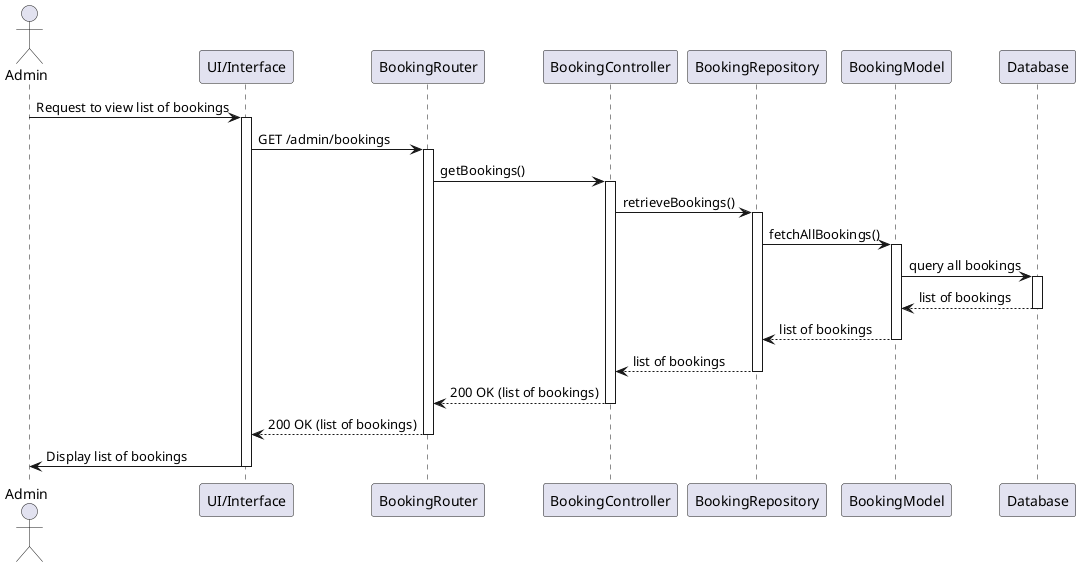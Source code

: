 @startuml
actor Admin
participant "UI/Interface" as UI
participant "BookingRouter" as Router
participant "BookingController" as Controller
participant "BookingRepository" as Repository
participant "BookingModel" as BookingModel
participant "Database" as DB

Admin -> UI: Request to view list of bookings
activate UI
UI -> Router: GET /admin/bookings
activate Router
Router -> Controller: getBookings()
activate Controller
Controller -> Repository: retrieveBookings()
activate Repository

Repository -> BookingModel: fetchAllBookings()
activate BookingModel
BookingModel -> DB: query all bookings
activate DB
DB --> BookingModel: list of bookings
deactivate DB
BookingModel --> Repository: list of bookings
deactivate BookingModel
Repository --> Controller: list of bookings
deactivate Repository

Controller --> Router: 200 OK (list of bookings)
deactivate Controller
Router --> UI: 200 OK (list of bookings)
deactivate Router
UI -> Admin: Display list of bookings
deactivate UI
@enduml
